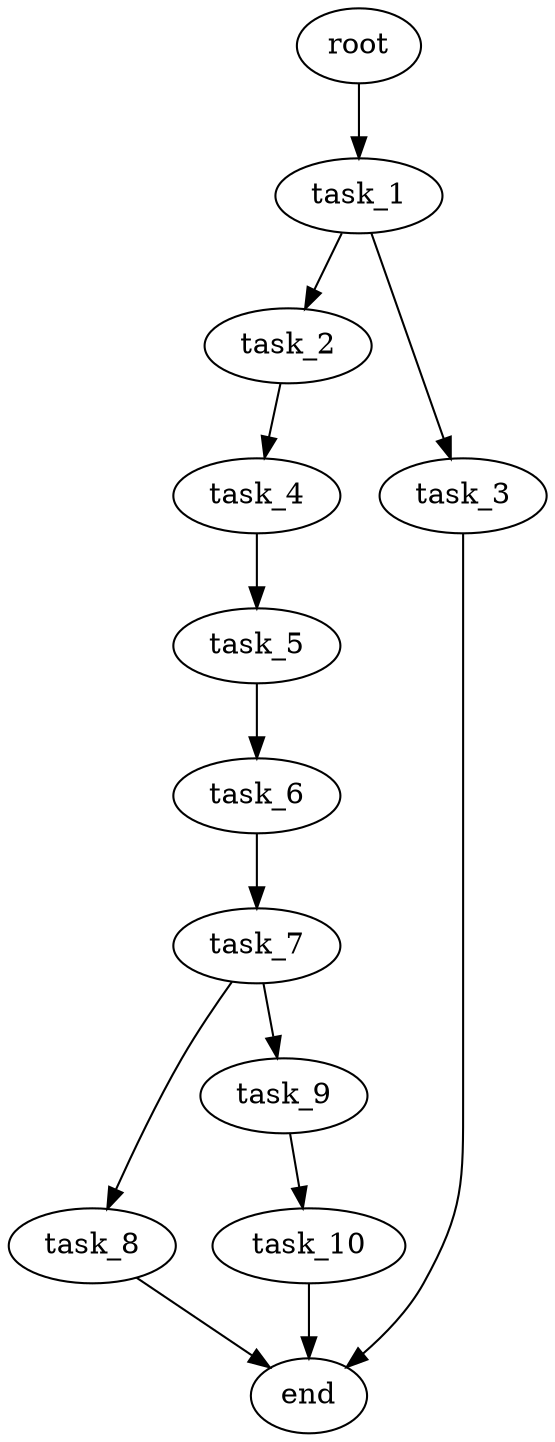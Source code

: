 digraph G {
  root [size="0.000000e+00"];
  task_1 [size="8.020345e+08"];
  task_2 [size="1.859064e+09"];
  task_3 [size="5.950756e+09"];
  task_4 [size="6.752450e+09"];
  task_5 [size="2.352804e+09"];
  task_6 [size="1.199746e+09"];
  task_7 [size="8.902983e+09"];
  task_8 [size="2.462907e+09"];
  task_9 [size="5.945597e+09"];
  task_10 [size="6.194196e+09"];
  end [size="0.000000e+00"];

  root -> task_1 [size="1.000000e-12"];
  task_1 -> task_2 [size="1.859064e+08"];
  task_1 -> task_3 [size="5.950756e+08"];
  task_2 -> task_4 [size="6.752450e+08"];
  task_3 -> end [size="1.000000e-12"];
  task_4 -> task_5 [size="2.352804e+08"];
  task_5 -> task_6 [size="1.199746e+08"];
  task_6 -> task_7 [size="8.902983e+08"];
  task_7 -> task_8 [size="2.462907e+08"];
  task_7 -> task_9 [size="5.945597e+08"];
  task_8 -> end [size="1.000000e-12"];
  task_9 -> task_10 [size="6.194196e+08"];
  task_10 -> end [size="1.000000e-12"];
}
